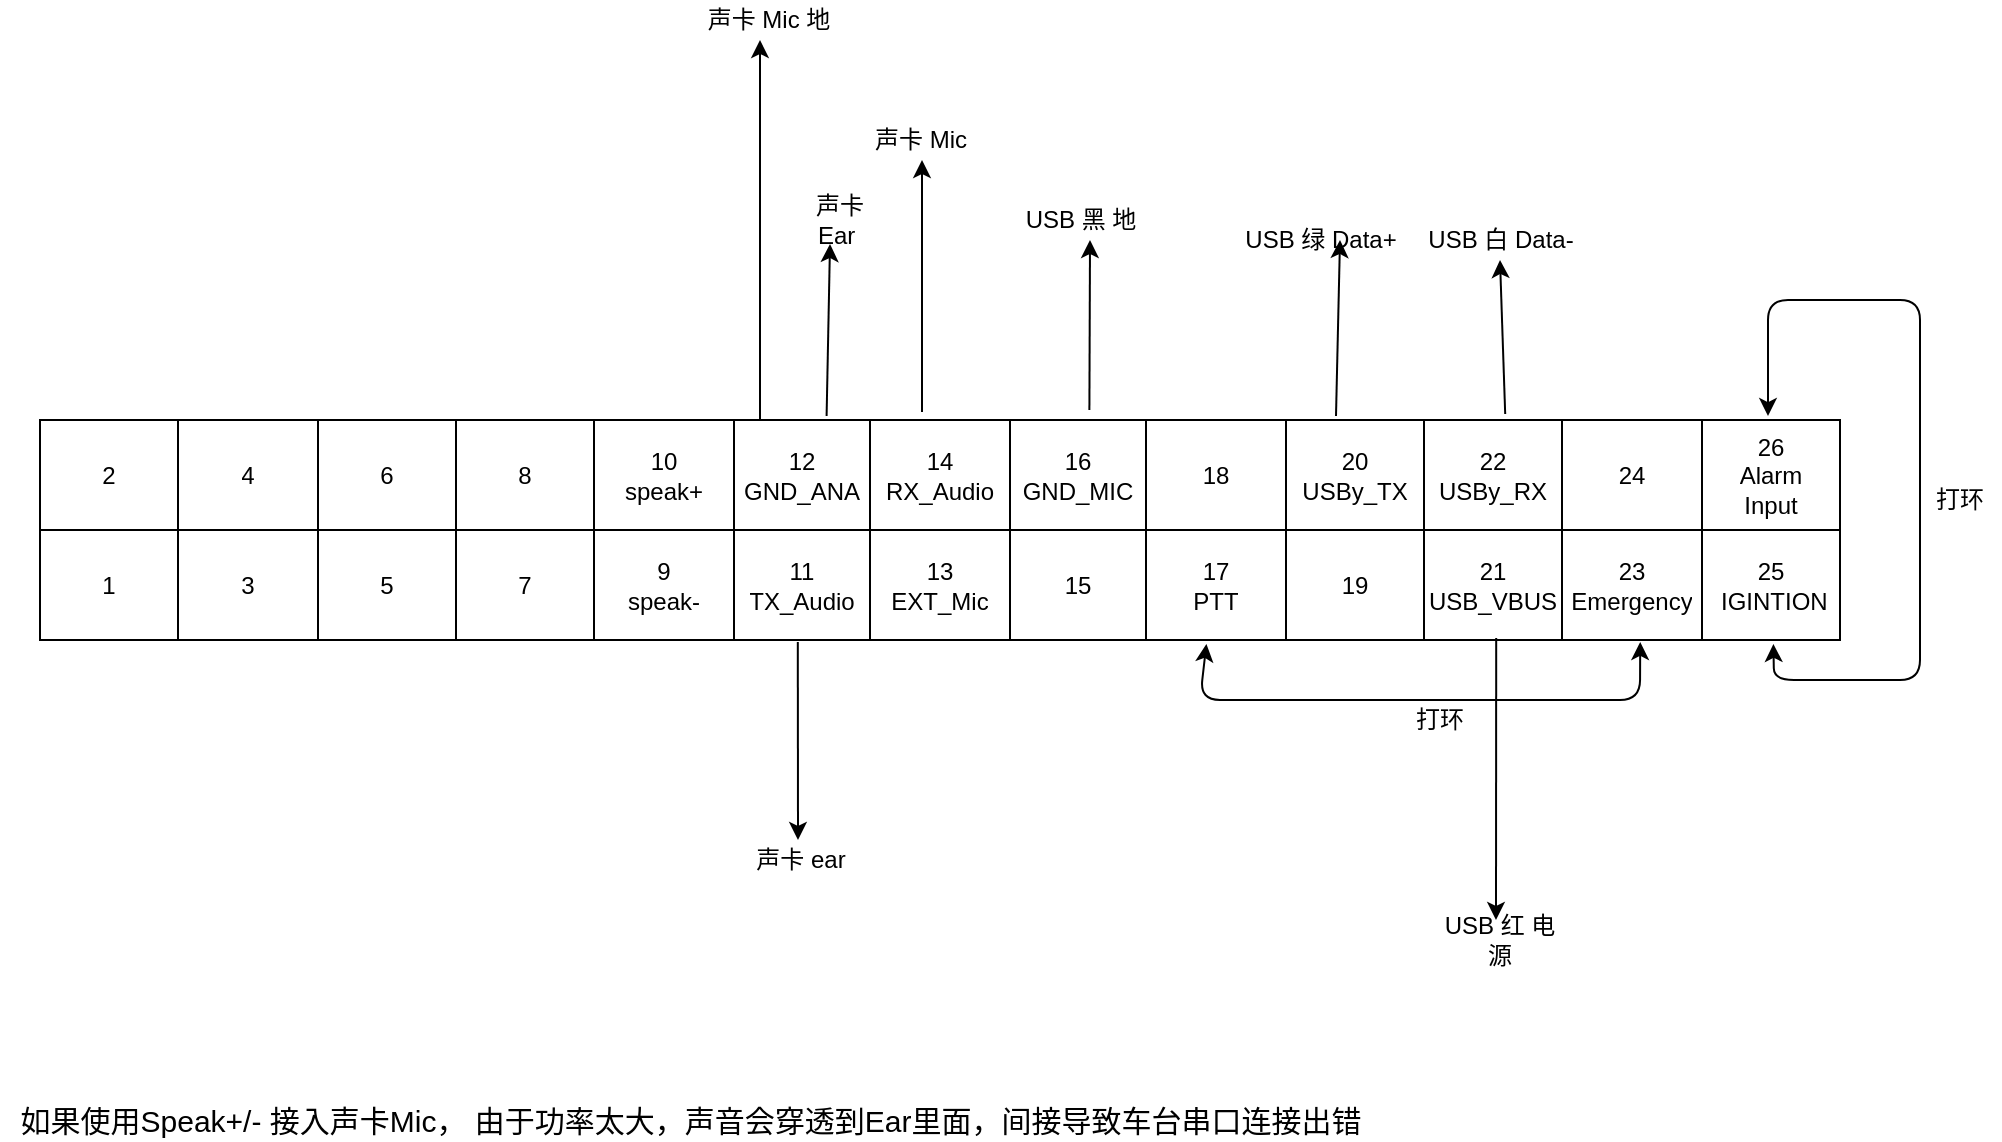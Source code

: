 <mxfile version="13.10.4" type="github">
  <diagram id="_1jgvLtCHchp6MiSGvZc" name="Page-1">
    <mxGraphModel dx="1102" dy="582" grid="1" gridSize="10" guides="1" tooltips="1" connect="1" arrows="1" fold="1" page="1" pageScale="1" pageWidth="827" pageHeight="1169" math="0" shadow="0">
      <root>
        <mxCell id="0" />
        <mxCell id="1" parent="0" />
        <mxCell id="XYN2sOscaeufvXK0oWOo-1" value="" style="shape=table;html=1;whiteSpace=wrap;startSize=0;container=1;collapsible=0;childLayout=tableLayout;" parent="1" vertex="1">
          <mxGeometry x="20" y="260" width="900" height="110" as="geometry" />
        </mxCell>
        <mxCell id="XYN2sOscaeufvXK0oWOo-2" value="" style="shape=partialRectangle;html=1;whiteSpace=wrap;collapsible=0;dropTarget=0;pointerEvents=0;fillColor=none;top=0;left=0;bottom=0;right=0;points=[[0,0.5],[1,0.5]];portConstraint=eastwest;" parent="XYN2sOscaeufvXK0oWOo-1" vertex="1">
          <mxGeometry width="900" height="55" as="geometry" />
        </mxCell>
        <mxCell id="XYN2sOscaeufvXK0oWOo-3" value="2" style="shape=partialRectangle;html=1;whiteSpace=wrap;connectable=0;overflow=hidden;fillColor=none;top=0;left=0;bottom=0;right=0;" parent="XYN2sOscaeufvXK0oWOo-2" vertex="1">
          <mxGeometry width="69" height="55" as="geometry" />
        </mxCell>
        <mxCell id="XYN2sOscaeufvXK0oWOo-4" value="4" style="shape=partialRectangle;html=1;whiteSpace=wrap;connectable=0;overflow=hidden;fillColor=none;top=0;left=0;bottom=0;right=0;" parent="XYN2sOscaeufvXK0oWOo-2" vertex="1">
          <mxGeometry x="69" width="70" height="55" as="geometry" />
        </mxCell>
        <mxCell id="XYN2sOscaeufvXK0oWOo-5" value="6" style="shape=partialRectangle;html=1;whiteSpace=wrap;connectable=0;overflow=hidden;fillColor=none;top=0;left=0;bottom=0;right=0;" parent="XYN2sOscaeufvXK0oWOo-2" vertex="1">
          <mxGeometry x="139" width="69" height="55" as="geometry" />
        </mxCell>
        <mxCell id="XYN2sOscaeufvXK0oWOo-6" value="8" style="shape=partialRectangle;html=1;whiteSpace=wrap;connectable=0;overflow=hidden;fillColor=none;top=0;left=0;bottom=0;right=0;" parent="XYN2sOscaeufvXK0oWOo-2" vertex="1">
          <mxGeometry x="208" width="69" height="55" as="geometry" />
        </mxCell>
        <mxCell id="XYN2sOscaeufvXK0oWOo-7" value="10&lt;br&gt;speak+" style="shape=partialRectangle;html=1;whiteSpace=wrap;connectable=0;overflow=hidden;fillColor=none;top=0;left=0;bottom=0;right=0;" parent="XYN2sOscaeufvXK0oWOo-2" vertex="1">
          <mxGeometry x="277" width="70" height="55" as="geometry" />
        </mxCell>
        <mxCell id="XYN2sOscaeufvXK0oWOo-8" value="12&lt;br&gt;GND_ANA" style="shape=partialRectangle;html=1;whiteSpace=wrap;connectable=0;overflow=hidden;fillColor=none;top=0;left=0;bottom=0;right=0;" parent="XYN2sOscaeufvXK0oWOo-2" vertex="1">
          <mxGeometry x="347" width="68" height="55" as="geometry" />
        </mxCell>
        <mxCell id="XYN2sOscaeufvXK0oWOo-9" value="14&lt;br&gt;RX_Audio" style="shape=partialRectangle;html=1;whiteSpace=wrap;connectable=0;overflow=hidden;fillColor=none;top=0;left=0;bottom=0;right=0;" parent="XYN2sOscaeufvXK0oWOo-2" vertex="1">
          <mxGeometry x="415" width="70" height="55" as="geometry" />
        </mxCell>
        <mxCell id="XYN2sOscaeufvXK0oWOo-10" value="16&lt;br&gt;GND_MIC" style="shape=partialRectangle;html=1;whiteSpace=wrap;connectable=0;overflow=hidden;fillColor=none;top=0;left=0;bottom=0;right=0;" parent="XYN2sOscaeufvXK0oWOo-2" vertex="1">
          <mxGeometry x="485" width="68" height="55" as="geometry" />
        </mxCell>
        <mxCell id="XYN2sOscaeufvXK0oWOo-11" value="18" style="shape=partialRectangle;html=1;whiteSpace=wrap;connectable=0;overflow=hidden;fillColor=none;top=0;left=0;bottom=0;right=0;" parent="XYN2sOscaeufvXK0oWOo-2" vertex="1">
          <mxGeometry x="553" width="70" height="55" as="geometry" />
        </mxCell>
        <mxCell id="XYN2sOscaeufvXK0oWOo-12" value="20&lt;br&gt;USBy_TX" style="shape=partialRectangle;html=1;whiteSpace=wrap;connectable=0;overflow=hidden;fillColor=none;top=0;left=0;bottom=0;right=0;" parent="XYN2sOscaeufvXK0oWOo-2" vertex="1">
          <mxGeometry x="623" width="69" height="55" as="geometry" />
        </mxCell>
        <mxCell id="XYN2sOscaeufvXK0oWOo-13" value="22&lt;br&gt;USBy_RX" style="shape=partialRectangle;html=1;whiteSpace=wrap;connectable=0;overflow=hidden;fillColor=none;top=0;left=0;bottom=0;right=0;" parent="XYN2sOscaeufvXK0oWOo-2" vertex="1">
          <mxGeometry x="692" width="69" height="55" as="geometry" />
        </mxCell>
        <mxCell id="XYN2sOscaeufvXK0oWOo-14" value="24" style="shape=partialRectangle;html=1;whiteSpace=wrap;connectable=0;overflow=hidden;fillColor=none;top=0;left=0;bottom=0;right=0;" parent="XYN2sOscaeufvXK0oWOo-2" vertex="1">
          <mxGeometry x="761" width="70" height="55" as="geometry" />
        </mxCell>
        <mxCell id="XYN2sOscaeufvXK0oWOo-15" value="26&lt;br&gt;Alarm&lt;br&gt;Input" style="shape=partialRectangle;html=1;whiteSpace=wrap;connectable=0;overflow=hidden;fillColor=none;top=0;left=0;bottom=0;right=0;" parent="XYN2sOscaeufvXK0oWOo-2" vertex="1">
          <mxGeometry x="831" width="69" height="55" as="geometry" />
        </mxCell>
        <mxCell id="XYN2sOscaeufvXK0oWOo-16" value="" style="shape=partialRectangle;html=1;whiteSpace=wrap;collapsible=0;dropTarget=0;pointerEvents=0;fillColor=none;top=0;left=0;bottom=0;right=0;points=[[0,0.5],[1,0.5]];portConstraint=eastwest;" parent="XYN2sOscaeufvXK0oWOo-1" vertex="1">
          <mxGeometry y="55" width="900" height="55" as="geometry" />
        </mxCell>
        <mxCell id="XYN2sOscaeufvXK0oWOo-17" value="1" style="shape=partialRectangle;html=1;whiteSpace=wrap;connectable=0;overflow=hidden;fillColor=none;top=0;left=0;bottom=0;right=0;" parent="XYN2sOscaeufvXK0oWOo-16" vertex="1">
          <mxGeometry width="69" height="55" as="geometry" />
        </mxCell>
        <mxCell id="XYN2sOscaeufvXK0oWOo-18" value="3" style="shape=partialRectangle;html=1;whiteSpace=wrap;connectable=0;overflow=hidden;fillColor=none;top=0;left=0;bottom=0;right=0;" parent="XYN2sOscaeufvXK0oWOo-16" vertex="1">
          <mxGeometry x="69" width="70" height="55" as="geometry" />
        </mxCell>
        <mxCell id="XYN2sOscaeufvXK0oWOo-19" value="5" style="shape=partialRectangle;html=1;whiteSpace=wrap;connectable=0;overflow=hidden;fillColor=none;top=0;left=0;bottom=0;right=0;" parent="XYN2sOscaeufvXK0oWOo-16" vertex="1">
          <mxGeometry x="139" width="69" height="55" as="geometry" />
        </mxCell>
        <mxCell id="XYN2sOscaeufvXK0oWOo-20" value="7" style="shape=partialRectangle;html=1;whiteSpace=wrap;connectable=0;overflow=hidden;fillColor=none;top=0;left=0;bottom=0;right=0;" parent="XYN2sOscaeufvXK0oWOo-16" vertex="1">
          <mxGeometry x="208" width="69" height="55" as="geometry" />
        </mxCell>
        <mxCell id="XYN2sOscaeufvXK0oWOo-21" value="9&lt;br&gt;speak-" style="shape=partialRectangle;html=1;whiteSpace=wrap;connectable=0;overflow=hidden;fillColor=none;top=0;left=0;bottom=0;right=0;" parent="XYN2sOscaeufvXK0oWOo-16" vertex="1">
          <mxGeometry x="277" width="70" height="55" as="geometry" />
        </mxCell>
        <mxCell id="XYN2sOscaeufvXK0oWOo-22" value="11&lt;br&gt;TX_Audio" style="shape=partialRectangle;html=1;whiteSpace=wrap;connectable=0;overflow=hidden;fillColor=none;top=0;left=0;bottom=0;right=0;" parent="XYN2sOscaeufvXK0oWOo-16" vertex="1">
          <mxGeometry x="347" width="68" height="55" as="geometry" />
        </mxCell>
        <mxCell id="XYN2sOscaeufvXK0oWOo-23" value="13&lt;br&gt;EXT_Mic" style="shape=partialRectangle;html=1;whiteSpace=wrap;connectable=0;overflow=hidden;fillColor=none;top=0;left=0;bottom=0;right=0;" parent="XYN2sOscaeufvXK0oWOo-16" vertex="1">
          <mxGeometry x="415" width="70" height="55" as="geometry" />
        </mxCell>
        <mxCell id="XYN2sOscaeufvXK0oWOo-24" value="15" style="shape=partialRectangle;html=1;whiteSpace=wrap;connectable=0;overflow=hidden;fillColor=none;top=0;left=0;bottom=0;right=0;" parent="XYN2sOscaeufvXK0oWOo-16" vertex="1">
          <mxGeometry x="485" width="68" height="55" as="geometry" />
        </mxCell>
        <mxCell id="XYN2sOscaeufvXK0oWOo-25" value="17&lt;br&gt;PTT" style="shape=partialRectangle;html=1;whiteSpace=wrap;connectable=0;overflow=hidden;fillColor=none;top=0;left=0;bottom=0;right=0;" parent="XYN2sOscaeufvXK0oWOo-16" vertex="1">
          <mxGeometry x="553" width="70" height="55" as="geometry" />
        </mxCell>
        <mxCell id="XYN2sOscaeufvXK0oWOo-26" value="19" style="shape=partialRectangle;html=1;whiteSpace=wrap;connectable=0;overflow=hidden;fillColor=none;top=0;left=0;bottom=0;right=0;" parent="XYN2sOscaeufvXK0oWOo-16" vertex="1">
          <mxGeometry x="623" width="69" height="55" as="geometry" />
        </mxCell>
        <mxCell id="XYN2sOscaeufvXK0oWOo-27" value="21&lt;br&gt;USB_VBUS" style="shape=partialRectangle;html=1;whiteSpace=wrap;connectable=0;overflow=hidden;fillColor=none;top=0;left=0;bottom=0;right=0;" parent="XYN2sOscaeufvXK0oWOo-16" vertex="1">
          <mxGeometry x="692" width="69" height="55" as="geometry" />
        </mxCell>
        <mxCell id="XYN2sOscaeufvXK0oWOo-28" value="23&lt;br&gt;Emergency" style="shape=partialRectangle;html=1;whiteSpace=wrap;connectable=0;overflow=hidden;fillColor=none;top=0;left=0;bottom=0;right=0;" parent="XYN2sOscaeufvXK0oWOo-16" vertex="1">
          <mxGeometry x="761" width="70" height="55" as="geometry" />
        </mxCell>
        <mxCell id="XYN2sOscaeufvXK0oWOo-29" value="25&lt;br&gt;&amp;nbsp;IGINTION" style="shape=partialRectangle;html=1;whiteSpace=wrap;connectable=0;overflow=hidden;fillColor=none;top=0;left=0;bottom=0;right=0;" parent="XYN2sOscaeufvXK0oWOo-16" vertex="1">
          <mxGeometry x="831" width="69" height="55" as="geometry" />
        </mxCell>
        <mxCell id="XYN2sOscaeufvXK0oWOo-31" value="" style="endArrow=classic;startArrow=classic;html=1;exitX=0.96;exitY=-0.036;exitDx=0;exitDy=0;exitPerimeter=0;entryX=0.963;entryY=1.036;entryDx=0;entryDy=0;entryPerimeter=0;" parent="XYN2sOscaeufvXK0oWOo-1" source="XYN2sOscaeufvXK0oWOo-2" target="XYN2sOscaeufvXK0oWOo-16" edge="1">
          <mxGeometry width="50" height="50" relative="1" as="geometry">
            <mxPoint x="370" y="40" as="sourcePoint" />
            <mxPoint x="864" y="180" as="targetPoint" />
            <Array as="points">
              <mxPoint x="864" y="-60" />
              <mxPoint x="940" y="-60" />
              <mxPoint x="940" y="130" />
              <mxPoint x="867" y="130" />
            </Array>
          </mxGeometry>
        </mxCell>
        <mxCell id="XYN2sOscaeufvXK0oWOo-34" value="" style="endArrow=classic;startArrow=classic;html=1;entryX=0.889;entryY=1.018;entryDx=0;entryDy=0;entryPerimeter=0;exitX=0.648;exitY=1.036;exitDx=0;exitDy=0;exitPerimeter=0;" parent="XYN2sOscaeufvXK0oWOo-1" source="XYN2sOscaeufvXK0oWOo-16" target="XYN2sOscaeufvXK0oWOo-16" edge="1">
          <mxGeometry width="50" height="50" relative="1" as="geometry">
            <mxPoint x="580" y="140" as="sourcePoint" />
            <mxPoint x="490" y="-20" as="targetPoint" />
            <Array as="points">
              <mxPoint x="580" y="140" />
              <mxPoint x="800" y="140" />
            </Array>
          </mxGeometry>
        </mxCell>
        <mxCell id="XYN2sOscaeufvXK0oWOo-32" value="打环" style="text;html=1;strokeColor=none;fillColor=none;align=center;verticalAlign=middle;whiteSpace=wrap;rounded=0;" parent="1" vertex="1">
          <mxGeometry x="960" y="290" width="40" height="20" as="geometry" />
        </mxCell>
        <mxCell id="XYN2sOscaeufvXK0oWOo-35" value="打环" style="text;html=1;strokeColor=none;fillColor=none;align=center;verticalAlign=middle;whiteSpace=wrap;rounded=0;" parent="1" vertex="1">
          <mxGeometry x="700" y="400" width="40" height="20" as="geometry" />
        </mxCell>
        <mxCell id="XYN2sOscaeufvXK0oWOo-36" value="" style="endArrow=classic;html=1;exitX=0.809;exitY=0.982;exitDx=0;exitDy=0;exitPerimeter=0;" parent="1" source="XYN2sOscaeufvXK0oWOo-16" edge="1">
          <mxGeometry width="50" height="50" relative="1" as="geometry">
            <mxPoint x="460" y="280" as="sourcePoint" />
            <mxPoint x="748" y="510" as="targetPoint" />
          </mxGeometry>
        </mxCell>
        <mxCell id="XYN2sOscaeufvXK0oWOo-37" value="USB&amp;nbsp;红&amp;nbsp;电源&lt;br&gt;" style="text;html=1;strokeColor=none;fillColor=none;align=center;verticalAlign=middle;whiteSpace=wrap;rounded=0;" parent="1" vertex="1">
          <mxGeometry x="730" y="510" width="40" height="20" as="geometry" />
        </mxCell>
        <mxCell id="vbNUgY74Hi5sOO2RHMOH-1" value="" style="endArrow=classic;html=1;exitX=0.49;exitY=-0.073;exitDx=0;exitDy=0;exitPerimeter=0;" parent="1" source="XYN2sOscaeufvXK0oWOo-2" edge="1">
          <mxGeometry width="50" height="50" relative="1" as="geometry">
            <mxPoint x="540" y="310" as="sourcePoint" />
            <mxPoint x="461" y="130" as="targetPoint" />
          </mxGeometry>
        </mxCell>
        <mxCell id="vbNUgY74Hi5sOO2RHMOH-2" value="" style="endArrow=classic;html=1;exitX=0.4;exitY=0;exitDx=0;exitDy=0;exitPerimeter=0;" parent="1" source="XYN2sOscaeufvXK0oWOo-2" edge="1">
          <mxGeometry width="50" height="50" relative="1" as="geometry">
            <mxPoint x="336.9" y="271.98" as="sourcePoint" />
            <mxPoint x="380" y="70" as="targetPoint" />
          </mxGeometry>
        </mxCell>
        <mxCell id="nkqGHX-GPW3NSb8V0D5h-4" value="" style="endArrow=classic;html=1;exitX=0.72;exitY=-0.036;exitDx=0;exitDy=0;exitPerimeter=0;" parent="1" source="XYN2sOscaeufvXK0oWOo-2" edge="1">
          <mxGeometry width="50" height="50" relative="1" as="geometry">
            <mxPoint x="670" y="250" as="sourcePoint" />
            <mxPoint x="670" y="170" as="targetPoint" />
          </mxGeometry>
        </mxCell>
        <mxCell id="nkqGHX-GPW3NSb8V0D5h-5" value="" style="endArrow=classic;html=1;exitX=0.814;exitY=-0.055;exitDx=0;exitDy=0;exitPerimeter=0;" parent="1" source="XYN2sOscaeufvXK0oWOo-2" edge="1">
          <mxGeometry width="50" height="50" relative="1" as="geometry">
            <mxPoint x="540" y="430" as="sourcePoint" />
            <mxPoint x="750" y="180" as="targetPoint" />
          </mxGeometry>
        </mxCell>
        <mxCell id="nkqGHX-GPW3NSb8V0D5h-7" value="USB&amp;nbsp;白&amp;nbsp;Data-" style="text;html=1;align=center;verticalAlign=middle;resizable=0;points=[];autosize=1;" parent="1" vertex="1">
          <mxGeometry x="705" y="160" width="90" height="20" as="geometry" />
        </mxCell>
        <mxCell id="nkqGHX-GPW3NSb8V0D5h-8" value="USB&amp;nbsp;绿 Data+" style="text;html=1;align=center;verticalAlign=middle;resizable=0;points=[];autosize=1;" parent="1" vertex="1">
          <mxGeometry x="615" y="160" width="90" height="20" as="geometry" />
        </mxCell>
        <mxCell id="nkqGHX-GPW3NSb8V0D5h-9" value="" style="endArrow=classic;html=1;entryX=0.75;entryY=1.1;entryDx=0;entryDy=0;entryPerimeter=0;exitX=0.437;exitY=-0.036;exitDx=0;exitDy=0;exitPerimeter=0;" parent="1" edge="1" source="XYN2sOscaeufvXK0oWOo-2">
          <mxGeometry width="50" height="50" relative="1" as="geometry">
            <mxPoint x="400" y="260" as="sourcePoint" />
            <mxPoint x="415" y="172" as="targetPoint" />
          </mxGeometry>
        </mxCell>
        <mxCell id="nkqGHX-GPW3NSb8V0D5h-10" value="" style="endArrow=classic;html=1;exitX=0.583;exitY=-0.091;exitDx=0;exitDy=0;exitPerimeter=0;" parent="1" source="XYN2sOscaeufvXK0oWOo-2" edge="1">
          <mxGeometry width="50" height="50" relative="1" as="geometry">
            <mxPoint x="540" y="430" as="sourcePoint" />
            <mxPoint x="545" y="170" as="targetPoint" />
          </mxGeometry>
        </mxCell>
        <mxCell id="nkqGHX-GPW3NSb8V0D5h-11" value="USB&amp;nbsp;黑&amp;nbsp;地" style="text;html=1;align=center;verticalAlign=middle;resizable=0;points=[];autosize=1;" parent="1" vertex="1">
          <mxGeometry x="505" y="150" width="70" height="20" as="geometry" />
        </mxCell>
        <mxCell id="nkqGHX-GPW3NSb8V0D5h-13" value="" style="endArrow=classic;html=1;exitX=0.421;exitY=1.018;exitDx=0;exitDy=0;exitPerimeter=0;" parent="1" source="XYN2sOscaeufvXK0oWOo-16" edge="1">
          <mxGeometry width="50" height="50" relative="1" as="geometry">
            <mxPoint x="540" y="430" as="sourcePoint" />
            <mxPoint x="399" y="470" as="targetPoint" />
          </mxGeometry>
        </mxCell>
        <mxCell id="nkqGHX-GPW3NSb8V0D5h-14" value="声卡&amp;nbsp;Mic" style="text;html=1;align=center;verticalAlign=middle;resizable=0;points=[];autosize=1;" parent="1" vertex="1">
          <mxGeometry x="430" y="110" width="60" height="20" as="geometry" />
        </mxCell>
        <mxCell id="nkqGHX-GPW3NSb8V0D5h-15" value="声卡&amp;nbsp;Mic 地" style="text;html=1;align=center;verticalAlign=middle;resizable=0;points=[];autosize=1;" parent="1" vertex="1">
          <mxGeometry x="344" y="50" width="80" height="20" as="geometry" />
        </mxCell>
        <mxCell id="nkqGHX-GPW3NSb8V0D5h-17" value="声卡&amp;nbsp;ear" style="text;html=1;align=center;verticalAlign=middle;resizable=0;points=[];autosize=1;" parent="1" vertex="1">
          <mxGeometry x="370" y="470" width="60" height="20" as="geometry" />
        </mxCell>
        <mxCell id="RpOf-svzn4ohnaatPcG4-1" value="声卡 Ear&amp;nbsp;" style="text;html=1;strokeColor=none;fillColor=none;align=center;verticalAlign=middle;whiteSpace=wrap;rounded=0;" vertex="1" parent="1">
          <mxGeometry x="400" y="150" width="40" height="20" as="geometry" />
        </mxCell>
        <mxCell id="RpOf-svzn4ohnaatPcG4-2" value="&lt;font style=&quot;font-size: 15px&quot;&gt;如果使用Speak+/- 接入声卡Mic， 由于功率太大，声音会穿透到Ear里面，间接导致车台串口连接出错&lt;/font&gt;" style="text;html=1;align=center;verticalAlign=middle;resizable=0;points=[];autosize=1;" vertex="1" parent="1">
          <mxGeometry y="600" width="690" height="20" as="geometry" />
        </mxCell>
      </root>
    </mxGraphModel>
  </diagram>
</mxfile>
